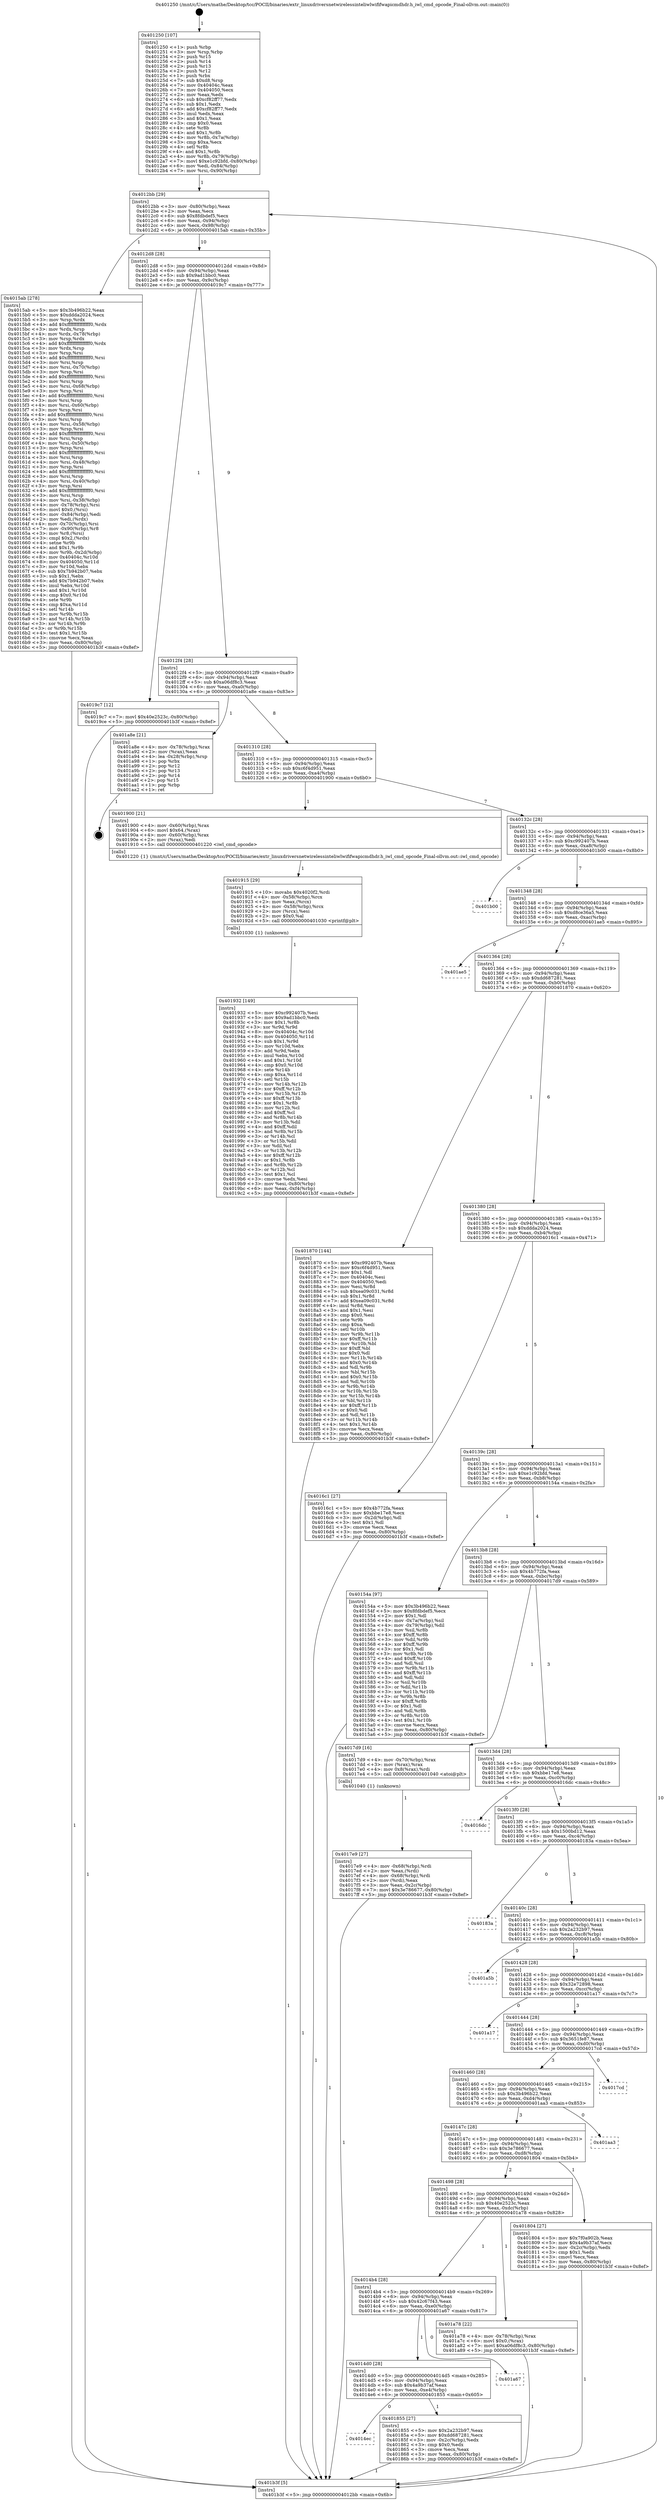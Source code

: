 digraph "0x401250" {
  label = "0x401250 (/mnt/c/Users/mathe/Desktop/tcc/POCII/binaries/extr_linuxdriversnetwirelessinteliwlwififwapicmdhdr.h_iwl_cmd_opcode_Final-ollvm.out::main(0))"
  labelloc = "t"
  node[shape=record]

  Entry [label="",width=0.3,height=0.3,shape=circle,fillcolor=black,style=filled]
  "0x4012bb" [label="{
     0x4012bb [29]\l
     | [instrs]\l
     &nbsp;&nbsp;0x4012bb \<+3\>: mov -0x80(%rbp),%eax\l
     &nbsp;&nbsp;0x4012be \<+2\>: mov %eax,%ecx\l
     &nbsp;&nbsp;0x4012c0 \<+6\>: sub $0x8fdbdef5,%ecx\l
     &nbsp;&nbsp;0x4012c6 \<+6\>: mov %eax,-0x94(%rbp)\l
     &nbsp;&nbsp;0x4012cc \<+6\>: mov %ecx,-0x98(%rbp)\l
     &nbsp;&nbsp;0x4012d2 \<+6\>: je 00000000004015ab \<main+0x35b\>\l
  }"]
  "0x4015ab" [label="{
     0x4015ab [278]\l
     | [instrs]\l
     &nbsp;&nbsp;0x4015ab \<+5\>: mov $0x3b496b22,%eax\l
     &nbsp;&nbsp;0x4015b0 \<+5\>: mov $0xddda2024,%ecx\l
     &nbsp;&nbsp;0x4015b5 \<+3\>: mov %rsp,%rdx\l
     &nbsp;&nbsp;0x4015b8 \<+4\>: add $0xfffffffffffffff0,%rdx\l
     &nbsp;&nbsp;0x4015bc \<+3\>: mov %rdx,%rsp\l
     &nbsp;&nbsp;0x4015bf \<+4\>: mov %rdx,-0x78(%rbp)\l
     &nbsp;&nbsp;0x4015c3 \<+3\>: mov %rsp,%rdx\l
     &nbsp;&nbsp;0x4015c6 \<+4\>: add $0xfffffffffffffff0,%rdx\l
     &nbsp;&nbsp;0x4015ca \<+3\>: mov %rdx,%rsp\l
     &nbsp;&nbsp;0x4015cd \<+3\>: mov %rsp,%rsi\l
     &nbsp;&nbsp;0x4015d0 \<+4\>: add $0xfffffffffffffff0,%rsi\l
     &nbsp;&nbsp;0x4015d4 \<+3\>: mov %rsi,%rsp\l
     &nbsp;&nbsp;0x4015d7 \<+4\>: mov %rsi,-0x70(%rbp)\l
     &nbsp;&nbsp;0x4015db \<+3\>: mov %rsp,%rsi\l
     &nbsp;&nbsp;0x4015de \<+4\>: add $0xfffffffffffffff0,%rsi\l
     &nbsp;&nbsp;0x4015e2 \<+3\>: mov %rsi,%rsp\l
     &nbsp;&nbsp;0x4015e5 \<+4\>: mov %rsi,-0x68(%rbp)\l
     &nbsp;&nbsp;0x4015e9 \<+3\>: mov %rsp,%rsi\l
     &nbsp;&nbsp;0x4015ec \<+4\>: add $0xfffffffffffffff0,%rsi\l
     &nbsp;&nbsp;0x4015f0 \<+3\>: mov %rsi,%rsp\l
     &nbsp;&nbsp;0x4015f3 \<+4\>: mov %rsi,-0x60(%rbp)\l
     &nbsp;&nbsp;0x4015f7 \<+3\>: mov %rsp,%rsi\l
     &nbsp;&nbsp;0x4015fa \<+4\>: add $0xfffffffffffffff0,%rsi\l
     &nbsp;&nbsp;0x4015fe \<+3\>: mov %rsi,%rsp\l
     &nbsp;&nbsp;0x401601 \<+4\>: mov %rsi,-0x58(%rbp)\l
     &nbsp;&nbsp;0x401605 \<+3\>: mov %rsp,%rsi\l
     &nbsp;&nbsp;0x401608 \<+4\>: add $0xfffffffffffffff0,%rsi\l
     &nbsp;&nbsp;0x40160c \<+3\>: mov %rsi,%rsp\l
     &nbsp;&nbsp;0x40160f \<+4\>: mov %rsi,-0x50(%rbp)\l
     &nbsp;&nbsp;0x401613 \<+3\>: mov %rsp,%rsi\l
     &nbsp;&nbsp;0x401616 \<+4\>: add $0xfffffffffffffff0,%rsi\l
     &nbsp;&nbsp;0x40161a \<+3\>: mov %rsi,%rsp\l
     &nbsp;&nbsp;0x40161d \<+4\>: mov %rsi,-0x48(%rbp)\l
     &nbsp;&nbsp;0x401621 \<+3\>: mov %rsp,%rsi\l
     &nbsp;&nbsp;0x401624 \<+4\>: add $0xfffffffffffffff0,%rsi\l
     &nbsp;&nbsp;0x401628 \<+3\>: mov %rsi,%rsp\l
     &nbsp;&nbsp;0x40162b \<+4\>: mov %rsi,-0x40(%rbp)\l
     &nbsp;&nbsp;0x40162f \<+3\>: mov %rsp,%rsi\l
     &nbsp;&nbsp;0x401632 \<+4\>: add $0xfffffffffffffff0,%rsi\l
     &nbsp;&nbsp;0x401636 \<+3\>: mov %rsi,%rsp\l
     &nbsp;&nbsp;0x401639 \<+4\>: mov %rsi,-0x38(%rbp)\l
     &nbsp;&nbsp;0x40163d \<+4\>: mov -0x78(%rbp),%rsi\l
     &nbsp;&nbsp;0x401641 \<+6\>: movl $0x0,(%rsi)\l
     &nbsp;&nbsp;0x401647 \<+6\>: mov -0x84(%rbp),%edi\l
     &nbsp;&nbsp;0x40164d \<+2\>: mov %edi,(%rdx)\l
     &nbsp;&nbsp;0x40164f \<+4\>: mov -0x70(%rbp),%rsi\l
     &nbsp;&nbsp;0x401653 \<+7\>: mov -0x90(%rbp),%r8\l
     &nbsp;&nbsp;0x40165a \<+3\>: mov %r8,(%rsi)\l
     &nbsp;&nbsp;0x40165d \<+3\>: cmpl $0x2,(%rdx)\l
     &nbsp;&nbsp;0x401660 \<+4\>: setne %r9b\l
     &nbsp;&nbsp;0x401664 \<+4\>: and $0x1,%r9b\l
     &nbsp;&nbsp;0x401668 \<+4\>: mov %r9b,-0x2d(%rbp)\l
     &nbsp;&nbsp;0x40166c \<+8\>: mov 0x40404c,%r10d\l
     &nbsp;&nbsp;0x401674 \<+8\>: mov 0x404050,%r11d\l
     &nbsp;&nbsp;0x40167c \<+3\>: mov %r10d,%ebx\l
     &nbsp;&nbsp;0x40167f \<+6\>: sub $0x7b942b07,%ebx\l
     &nbsp;&nbsp;0x401685 \<+3\>: sub $0x1,%ebx\l
     &nbsp;&nbsp;0x401688 \<+6\>: add $0x7b942b07,%ebx\l
     &nbsp;&nbsp;0x40168e \<+4\>: imul %ebx,%r10d\l
     &nbsp;&nbsp;0x401692 \<+4\>: and $0x1,%r10d\l
     &nbsp;&nbsp;0x401696 \<+4\>: cmp $0x0,%r10d\l
     &nbsp;&nbsp;0x40169a \<+4\>: sete %r9b\l
     &nbsp;&nbsp;0x40169e \<+4\>: cmp $0xa,%r11d\l
     &nbsp;&nbsp;0x4016a2 \<+4\>: setl %r14b\l
     &nbsp;&nbsp;0x4016a6 \<+3\>: mov %r9b,%r15b\l
     &nbsp;&nbsp;0x4016a9 \<+3\>: and %r14b,%r15b\l
     &nbsp;&nbsp;0x4016ac \<+3\>: xor %r14b,%r9b\l
     &nbsp;&nbsp;0x4016af \<+3\>: or %r9b,%r15b\l
     &nbsp;&nbsp;0x4016b2 \<+4\>: test $0x1,%r15b\l
     &nbsp;&nbsp;0x4016b6 \<+3\>: cmovne %ecx,%eax\l
     &nbsp;&nbsp;0x4016b9 \<+3\>: mov %eax,-0x80(%rbp)\l
     &nbsp;&nbsp;0x4016bc \<+5\>: jmp 0000000000401b3f \<main+0x8ef\>\l
  }"]
  "0x4012d8" [label="{
     0x4012d8 [28]\l
     | [instrs]\l
     &nbsp;&nbsp;0x4012d8 \<+5\>: jmp 00000000004012dd \<main+0x8d\>\l
     &nbsp;&nbsp;0x4012dd \<+6\>: mov -0x94(%rbp),%eax\l
     &nbsp;&nbsp;0x4012e3 \<+5\>: sub $0x9ad1bbc0,%eax\l
     &nbsp;&nbsp;0x4012e8 \<+6\>: mov %eax,-0x9c(%rbp)\l
     &nbsp;&nbsp;0x4012ee \<+6\>: je 00000000004019c7 \<main+0x777\>\l
  }"]
  Exit [label="",width=0.3,height=0.3,shape=circle,fillcolor=black,style=filled,peripheries=2]
  "0x4019c7" [label="{
     0x4019c7 [12]\l
     | [instrs]\l
     &nbsp;&nbsp;0x4019c7 \<+7\>: movl $0x40e2523c,-0x80(%rbp)\l
     &nbsp;&nbsp;0x4019ce \<+5\>: jmp 0000000000401b3f \<main+0x8ef\>\l
  }"]
  "0x4012f4" [label="{
     0x4012f4 [28]\l
     | [instrs]\l
     &nbsp;&nbsp;0x4012f4 \<+5\>: jmp 00000000004012f9 \<main+0xa9\>\l
     &nbsp;&nbsp;0x4012f9 \<+6\>: mov -0x94(%rbp),%eax\l
     &nbsp;&nbsp;0x4012ff \<+5\>: sub $0xa06df8c3,%eax\l
     &nbsp;&nbsp;0x401304 \<+6\>: mov %eax,-0xa0(%rbp)\l
     &nbsp;&nbsp;0x40130a \<+6\>: je 0000000000401a8e \<main+0x83e\>\l
  }"]
  "0x401932" [label="{
     0x401932 [149]\l
     | [instrs]\l
     &nbsp;&nbsp;0x401932 \<+5\>: mov $0xc992407b,%esi\l
     &nbsp;&nbsp;0x401937 \<+5\>: mov $0x9ad1bbc0,%edx\l
     &nbsp;&nbsp;0x40193c \<+3\>: mov $0x1,%r8b\l
     &nbsp;&nbsp;0x40193f \<+3\>: xor %r9d,%r9d\l
     &nbsp;&nbsp;0x401942 \<+8\>: mov 0x40404c,%r10d\l
     &nbsp;&nbsp;0x40194a \<+8\>: mov 0x404050,%r11d\l
     &nbsp;&nbsp;0x401952 \<+4\>: sub $0x1,%r9d\l
     &nbsp;&nbsp;0x401956 \<+3\>: mov %r10d,%ebx\l
     &nbsp;&nbsp;0x401959 \<+3\>: add %r9d,%ebx\l
     &nbsp;&nbsp;0x40195c \<+4\>: imul %ebx,%r10d\l
     &nbsp;&nbsp;0x401960 \<+4\>: and $0x1,%r10d\l
     &nbsp;&nbsp;0x401964 \<+4\>: cmp $0x0,%r10d\l
     &nbsp;&nbsp;0x401968 \<+4\>: sete %r14b\l
     &nbsp;&nbsp;0x40196c \<+4\>: cmp $0xa,%r11d\l
     &nbsp;&nbsp;0x401970 \<+4\>: setl %r15b\l
     &nbsp;&nbsp;0x401974 \<+3\>: mov %r14b,%r12b\l
     &nbsp;&nbsp;0x401977 \<+4\>: xor $0xff,%r12b\l
     &nbsp;&nbsp;0x40197b \<+3\>: mov %r15b,%r13b\l
     &nbsp;&nbsp;0x40197e \<+4\>: xor $0xff,%r13b\l
     &nbsp;&nbsp;0x401982 \<+4\>: xor $0x1,%r8b\l
     &nbsp;&nbsp;0x401986 \<+3\>: mov %r12b,%cl\l
     &nbsp;&nbsp;0x401989 \<+3\>: and $0xff,%cl\l
     &nbsp;&nbsp;0x40198c \<+3\>: and %r8b,%r14b\l
     &nbsp;&nbsp;0x40198f \<+3\>: mov %r13b,%dil\l
     &nbsp;&nbsp;0x401992 \<+4\>: and $0xff,%dil\l
     &nbsp;&nbsp;0x401996 \<+3\>: and %r8b,%r15b\l
     &nbsp;&nbsp;0x401999 \<+3\>: or %r14b,%cl\l
     &nbsp;&nbsp;0x40199c \<+3\>: or %r15b,%dil\l
     &nbsp;&nbsp;0x40199f \<+3\>: xor %dil,%cl\l
     &nbsp;&nbsp;0x4019a2 \<+3\>: or %r13b,%r12b\l
     &nbsp;&nbsp;0x4019a5 \<+4\>: xor $0xff,%r12b\l
     &nbsp;&nbsp;0x4019a9 \<+4\>: or $0x1,%r8b\l
     &nbsp;&nbsp;0x4019ad \<+3\>: and %r8b,%r12b\l
     &nbsp;&nbsp;0x4019b0 \<+3\>: or %r12b,%cl\l
     &nbsp;&nbsp;0x4019b3 \<+3\>: test $0x1,%cl\l
     &nbsp;&nbsp;0x4019b6 \<+3\>: cmovne %edx,%esi\l
     &nbsp;&nbsp;0x4019b9 \<+3\>: mov %esi,-0x80(%rbp)\l
     &nbsp;&nbsp;0x4019bc \<+6\>: mov %eax,-0xf4(%rbp)\l
     &nbsp;&nbsp;0x4019c2 \<+5\>: jmp 0000000000401b3f \<main+0x8ef\>\l
  }"]
  "0x401a8e" [label="{
     0x401a8e [21]\l
     | [instrs]\l
     &nbsp;&nbsp;0x401a8e \<+4\>: mov -0x78(%rbp),%rax\l
     &nbsp;&nbsp;0x401a92 \<+2\>: mov (%rax),%eax\l
     &nbsp;&nbsp;0x401a94 \<+4\>: lea -0x28(%rbp),%rsp\l
     &nbsp;&nbsp;0x401a98 \<+1\>: pop %rbx\l
     &nbsp;&nbsp;0x401a99 \<+2\>: pop %r12\l
     &nbsp;&nbsp;0x401a9b \<+2\>: pop %r13\l
     &nbsp;&nbsp;0x401a9d \<+2\>: pop %r14\l
     &nbsp;&nbsp;0x401a9f \<+2\>: pop %r15\l
     &nbsp;&nbsp;0x401aa1 \<+1\>: pop %rbp\l
     &nbsp;&nbsp;0x401aa2 \<+1\>: ret\l
  }"]
  "0x401310" [label="{
     0x401310 [28]\l
     | [instrs]\l
     &nbsp;&nbsp;0x401310 \<+5\>: jmp 0000000000401315 \<main+0xc5\>\l
     &nbsp;&nbsp;0x401315 \<+6\>: mov -0x94(%rbp),%eax\l
     &nbsp;&nbsp;0x40131b \<+5\>: sub $0xc6f4d951,%eax\l
     &nbsp;&nbsp;0x401320 \<+6\>: mov %eax,-0xa4(%rbp)\l
     &nbsp;&nbsp;0x401326 \<+6\>: je 0000000000401900 \<main+0x6b0\>\l
  }"]
  "0x401915" [label="{
     0x401915 [29]\l
     | [instrs]\l
     &nbsp;&nbsp;0x401915 \<+10\>: movabs $0x4020f2,%rdi\l
     &nbsp;&nbsp;0x40191f \<+4\>: mov -0x58(%rbp),%rcx\l
     &nbsp;&nbsp;0x401923 \<+2\>: mov %eax,(%rcx)\l
     &nbsp;&nbsp;0x401925 \<+4\>: mov -0x58(%rbp),%rcx\l
     &nbsp;&nbsp;0x401929 \<+2\>: mov (%rcx),%esi\l
     &nbsp;&nbsp;0x40192b \<+2\>: mov $0x0,%al\l
     &nbsp;&nbsp;0x40192d \<+5\>: call 0000000000401030 \<printf@plt\>\l
     | [calls]\l
     &nbsp;&nbsp;0x401030 \{1\} (unknown)\l
  }"]
  "0x401900" [label="{
     0x401900 [21]\l
     | [instrs]\l
     &nbsp;&nbsp;0x401900 \<+4\>: mov -0x60(%rbp),%rax\l
     &nbsp;&nbsp;0x401904 \<+6\>: movl $0x64,(%rax)\l
     &nbsp;&nbsp;0x40190a \<+4\>: mov -0x60(%rbp),%rax\l
     &nbsp;&nbsp;0x40190e \<+2\>: mov (%rax),%edi\l
     &nbsp;&nbsp;0x401910 \<+5\>: call 0000000000401220 \<iwl_cmd_opcode\>\l
     | [calls]\l
     &nbsp;&nbsp;0x401220 \{1\} (/mnt/c/Users/mathe/Desktop/tcc/POCII/binaries/extr_linuxdriversnetwirelessinteliwlwififwapicmdhdr.h_iwl_cmd_opcode_Final-ollvm.out::iwl_cmd_opcode)\l
  }"]
  "0x40132c" [label="{
     0x40132c [28]\l
     | [instrs]\l
     &nbsp;&nbsp;0x40132c \<+5\>: jmp 0000000000401331 \<main+0xe1\>\l
     &nbsp;&nbsp;0x401331 \<+6\>: mov -0x94(%rbp),%eax\l
     &nbsp;&nbsp;0x401337 \<+5\>: sub $0xc992407b,%eax\l
     &nbsp;&nbsp;0x40133c \<+6\>: mov %eax,-0xa8(%rbp)\l
     &nbsp;&nbsp;0x401342 \<+6\>: je 0000000000401b00 \<main+0x8b0\>\l
  }"]
  "0x4014ec" [label="{
     0x4014ec\l
  }", style=dashed]
  "0x401b00" [label="{
     0x401b00\l
  }", style=dashed]
  "0x401348" [label="{
     0x401348 [28]\l
     | [instrs]\l
     &nbsp;&nbsp;0x401348 \<+5\>: jmp 000000000040134d \<main+0xfd\>\l
     &nbsp;&nbsp;0x40134d \<+6\>: mov -0x94(%rbp),%eax\l
     &nbsp;&nbsp;0x401353 \<+5\>: sub $0xd8ce36a5,%eax\l
     &nbsp;&nbsp;0x401358 \<+6\>: mov %eax,-0xac(%rbp)\l
     &nbsp;&nbsp;0x40135e \<+6\>: je 0000000000401ae5 \<main+0x895\>\l
  }"]
  "0x401855" [label="{
     0x401855 [27]\l
     | [instrs]\l
     &nbsp;&nbsp;0x401855 \<+5\>: mov $0x2a232b97,%eax\l
     &nbsp;&nbsp;0x40185a \<+5\>: mov $0xdd687281,%ecx\l
     &nbsp;&nbsp;0x40185f \<+3\>: mov -0x2c(%rbp),%edx\l
     &nbsp;&nbsp;0x401862 \<+3\>: cmp $0x0,%edx\l
     &nbsp;&nbsp;0x401865 \<+3\>: cmove %ecx,%eax\l
     &nbsp;&nbsp;0x401868 \<+3\>: mov %eax,-0x80(%rbp)\l
     &nbsp;&nbsp;0x40186b \<+5\>: jmp 0000000000401b3f \<main+0x8ef\>\l
  }"]
  "0x401ae5" [label="{
     0x401ae5\l
  }", style=dashed]
  "0x401364" [label="{
     0x401364 [28]\l
     | [instrs]\l
     &nbsp;&nbsp;0x401364 \<+5\>: jmp 0000000000401369 \<main+0x119\>\l
     &nbsp;&nbsp;0x401369 \<+6\>: mov -0x94(%rbp),%eax\l
     &nbsp;&nbsp;0x40136f \<+5\>: sub $0xdd687281,%eax\l
     &nbsp;&nbsp;0x401374 \<+6\>: mov %eax,-0xb0(%rbp)\l
     &nbsp;&nbsp;0x40137a \<+6\>: je 0000000000401870 \<main+0x620\>\l
  }"]
  "0x4014d0" [label="{
     0x4014d0 [28]\l
     | [instrs]\l
     &nbsp;&nbsp;0x4014d0 \<+5\>: jmp 00000000004014d5 \<main+0x285\>\l
     &nbsp;&nbsp;0x4014d5 \<+6\>: mov -0x94(%rbp),%eax\l
     &nbsp;&nbsp;0x4014db \<+5\>: sub $0x4a9b37af,%eax\l
     &nbsp;&nbsp;0x4014e0 \<+6\>: mov %eax,-0xe4(%rbp)\l
     &nbsp;&nbsp;0x4014e6 \<+6\>: je 0000000000401855 \<main+0x605\>\l
  }"]
  "0x401870" [label="{
     0x401870 [144]\l
     | [instrs]\l
     &nbsp;&nbsp;0x401870 \<+5\>: mov $0xc992407b,%eax\l
     &nbsp;&nbsp;0x401875 \<+5\>: mov $0xc6f4d951,%ecx\l
     &nbsp;&nbsp;0x40187a \<+2\>: mov $0x1,%dl\l
     &nbsp;&nbsp;0x40187c \<+7\>: mov 0x40404c,%esi\l
     &nbsp;&nbsp;0x401883 \<+7\>: mov 0x404050,%edi\l
     &nbsp;&nbsp;0x40188a \<+3\>: mov %esi,%r8d\l
     &nbsp;&nbsp;0x40188d \<+7\>: sub $0xea09c031,%r8d\l
     &nbsp;&nbsp;0x401894 \<+4\>: sub $0x1,%r8d\l
     &nbsp;&nbsp;0x401898 \<+7\>: add $0xea09c031,%r8d\l
     &nbsp;&nbsp;0x40189f \<+4\>: imul %r8d,%esi\l
     &nbsp;&nbsp;0x4018a3 \<+3\>: and $0x1,%esi\l
     &nbsp;&nbsp;0x4018a6 \<+3\>: cmp $0x0,%esi\l
     &nbsp;&nbsp;0x4018a9 \<+4\>: sete %r9b\l
     &nbsp;&nbsp;0x4018ad \<+3\>: cmp $0xa,%edi\l
     &nbsp;&nbsp;0x4018b0 \<+4\>: setl %r10b\l
     &nbsp;&nbsp;0x4018b4 \<+3\>: mov %r9b,%r11b\l
     &nbsp;&nbsp;0x4018b7 \<+4\>: xor $0xff,%r11b\l
     &nbsp;&nbsp;0x4018bb \<+3\>: mov %r10b,%bl\l
     &nbsp;&nbsp;0x4018be \<+3\>: xor $0xff,%bl\l
     &nbsp;&nbsp;0x4018c1 \<+3\>: xor $0x0,%dl\l
     &nbsp;&nbsp;0x4018c4 \<+3\>: mov %r11b,%r14b\l
     &nbsp;&nbsp;0x4018c7 \<+4\>: and $0x0,%r14b\l
     &nbsp;&nbsp;0x4018cb \<+3\>: and %dl,%r9b\l
     &nbsp;&nbsp;0x4018ce \<+3\>: mov %bl,%r15b\l
     &nbsp;&nbsp;0x4018d1 \<+4\>: and $0x0,%r15b\l
     &nbsp;&nbsp;0x4018d5 \<+3\>: and %dl,%r10b\l
     &nbsp;&nbsp;0x4018d8 \<+3\>: or %r9b,%r14b\l
     &nbsp;&nbsp;0x4018db \<+3\>: or %r10b,%r15b\l
     &nbsp;&nbsp;0x4018de \<+3\>: xor %r15b,%r14b\l
     &nbsp;&nbsp;0x4018e1 \<+3\>: or %bl,%r11b\l
     &nbsp;&nbsp;0x4018e4 \<+4\>: xor $0xff,%r11b\l
     &nbsp;&nbsp;0x4018e8 \<+3\>: or $0x0,%dl\l
     &nbsp;&nbsp;0x4018eb \<+3\>: and %dl,%r11b\l
     &nbsp;&nbsp;0x4018ee \<+3\>: or %r11b,%r14b\l
     &nbsp;&nbsp;0x4018f1 \<+4\>: test $0x1,%r14b\l
     &nbsp;&nbsp;0x4018f5 \<+3\>: cmovne %ecx,%eax\l
     &nbsp;&nbsp;0x4018f8 \<+3\>: mov %eax,-0x80(%rbp)\l
     &nbsp;&nbsp;0x4018fb \<+5\>: jmp 0000000000401b3f \<main+0x8ef\>\l
  }"]
  "0x401380" [label="{
     0x401380 [28]\l
     | [instrs]\l
     &nbsp;&nbsp;0x401380 \<+5\>: jmp 0000000000401385 \<main+0x135\>\l
     &nbsp;&nbsp;0x401385 \<+6\>: mov -0x94(%rbp),%eax\l
     &nbsp;&nbsp;0x40138b \<+5\>: sub $0xddda2024,%eax\l
     &nbsp;&nbsp;0x401390 \<+6\>: mov %eax,-0xb4(%rbp)\l
     &nbsp;&nbsp;0x401396 \<+6\>: je 00000000004016c1 \<main+0x471\>\l
  }"]
  "0x401a67" [label="{
     0x401a67\l
  }", style=dashed]
  "0x4016c1" [label="{
     0x4016c1 [27]\l
     | [instrs]\l
     &nbsp;&nbsp;0x4016c1 \<+5\>: mov $0x4b772fa,%eax\l
     &nbsp;&nbsp;0x4016c6 \<+5\>: mov $0xbbe17e8,%ecx\l
     &nbsp;&nbsp;0x4016cb \<+3\>: mov -0x2d(%rbp),%dl\l
     &nbsp;&nbsp;0x4016ce \<+3\>: test $0x1,%dl\l
     &nbsp;&nbsp;0x4016d1 \<+3\>: cmovne %ecx,%eax\l
     &nbsp;&nbsp;0x4016d4 \<+3\>: mov %eax,-0x80(%rbp)\l
     &nbsp;&nbsp;0x4016d7 \<+5\>: jmp 0000000000401b3f \<main+0x8ef\>\l
  }"]
  "0x40139c" [label="{
     0x40139c [28]\l
     | [instrs]\l
     &nbsp;&nbsp;0x40139c \<+5\>: jmp 00000000004013a1 \<main+0x151\>\l
     &nbsp;&nbsp;0x4013a1 \<+6\>: mov -0x94(%rbp),%eax\l
     &nbsp;&nbsp;0x4013a7 \<+5\>: sub $0xe1c92bfd,%eax\l
     &nbsp;&nbsp;0x4013ac \<+6\>: mov %eax,-0xb8(%rbp)\l
     &nbsp;&nbsp;0x4013b2 \<+6\>: je 000000000040154a \<main+0x2fa\>\l
  }"]
  "0x4014b4" [label="{
     0x4014b4 [28]\l
     | [instrs]\l
     &nbsp;&nbsp;0x4014b4 \<+5\>: jmp 00000000004014b9 \<main+0x269\>\l
     &nbsp;&nbsp;0x4014b9 \<+6\>: mov -0x94(%rbp),%eax\l
     &nbsp;&nbsp;0x4014bf \<+5\>: sub $0x42c67f43,%eax\l
     &nbsp;&nbsp;0x4014c4 \<+6\>: mov %eax,-0xe0(%rbp)\l
     &nbsp;&nbsp;0x4014ca \<+6\>: je 0000000000401a67 \<main+0x817\>\l
  }"]
  "0x40154a" [label="{
     0x40154a [97]\l
     | [instrs]\l
     &nbsp;&nbsp;0x40154a \<+5\>: mov $0x3b496b22,%eax\l
     &nbsp;&nbsp;0x40154f \<+5\>: mov $0x8fdbdef5,%ecx\l
     &nbsp;&nbsp;0x401554 \<+2\>: mov $0x1,%dl\l
     &nbsp;&nbsp;0x401556 \<+4\>: mov -0x7a(%rbp),%sil\l
     &nbsp;&nbsp;0x40155a \<+4\>: mov -0x79(%rbp),%dil\l
     &nbsp;&nbsp;0x40155e \<+3\>: mov %sil,%r8b\l
     &nbsp;&nbsp;0x401561 \<+4\>: xor $0xff,%r8b\l
     &nbsp;&nbsp;0x401565 \<+3\>: mov %dil,%r9b\l
     &nbsp;&nbsp;0x401568 \<+4\>: xor $0xff,%r9b\l
     &nbsp;&nbsp;0x40156c \<+3\>: xor $0x1,%dl\l
     &nbsp;&nbsp;0x40156f \<+3\>: mov %r8b,%r10b\l
     &nbsp;&nbsp;0x401572 \<+4\>: and $0xff,%r10b\l
     &nbsp;&nbsp;0x401576 \<+3\>: and %dl,%sil\l
     &nbsp;&nbsp;0x401579 \<+3\>: mov %r9b,%r11b\l
     &nbsp;&nbsp;0x40157c \<+4\>: and $0xff,%r11b\l
     &nbsp;&nbsp;0x401580 \<+3\>: and %dl,%dil\l
     &nbsp;&nbsp;0x401583 \<+3\>: or %sil,%r10b\l
     &nbsp;&nbsp;0x401586 \<+3\>: or %dil,%r11b\l
     &nbsp;&nbsp;0x401589 \<+3\>: xor %r11b,%r10b\l
     &nbsp;&nbsp;0x40158c \<+3\>: or %r9b,%r8b\l
     &nbsp;&nbsp;0x40158f \<+4\>: xor $0xff,%r8b\l
     &nbsp;&nbsp;0x401593 \<+3\>: or $0x1,%dl\l
     &nbsp;&nbsp;0x401596 \<+3\>: and %dl,%r8b\l
     &nbsp;&nbsp;0x401599 \<+3\>: or %r8b,%r10b\l
     &nbsp;&nbsp;0x40159c \<+4\>: test $0x1,%r10b\l
     &nbsp;&nbsp;0x4015a0 \<+3\>: cmovne %ecx,%eax\l
     &nbsp;&nbsp;0x4015a3 \<+3\>: mov %eax,-0x80(%rbp)\l
     &nbsp;&nbsp;0x4015a6 \<+5\>: jmp 0000000000401b3f \<main+0x8ef\>\l
  }"]
  "0x4013b8" [label="{
     0x4013b8 [28]\l
     | [instrs]\l
     &nbsp;&nbsp;0x4013b8 \<+5\>: jmp 00000000004013bd \<main+0x16d\>\l
     &nbsp;&nbsp;0x4013bd \<+6\>: mov -0x94(%rbp),%eax\l
     &nbsp;&nbsp;0x4013c3 \<+5\>: sub $0x4b772fa,%eax\l
     &nbsp;&nbsp;0x4013c8 \<+6\>: mov %eax,-0xbc(%rbp)\l
     &nbsp;&nbsp;0x4013ce \<+6\>: je 00000000004017d9 \<main+0x589\>\l
  }"]
  "0x401b3f" [label="{
     0x401b3f [5]\l
     | [instrs]\l
     &nbsp;&nbsp;0x401b3f \<+5\>: jmp 00000000004012bb \<main+0x6b\>\l
  }"]
  "0x401250" [label="{
     0x401250 [107]\l
     | [instrs]\l
     &nbsp;&nbsp;0x401250 \<+1\>: push %rbp\l
     &nbsp;&nbsp;0x401251 \<+3\>: mov %rsp,%rbp\l
     &nbsp;&nbsp;0x401254 \<+2\>: push %r15\l
     &nbsp;&nbsp;0x401256 \<+2\>: push %r14\l
     &nbsp;&nbsp;0x401258 \<+2\>: push %r13\l
     &nbsp;&nbsp;0x40125a \<+2\>: push %r12\l
     &nbsp;&nbsp;0x40125c \<+1\>: push %rbx\l
     &nbsp;&nbsp;0x40125d \<+7\>: sub $0xd8,%rsp\l
     &nbsp;&nbsp;0x401264 \<+7\>: mov 0x40404c,%eax\l
     &nbsp;&nbsp;0x40126b \<+7\>: mov 0x404050,%ecx\l
     &nbsp;&nbsp;0x401272 \<+2\>: mov %eax,%edx\l
     &nbsp;&nbsp;0x401274 \<+6\>: sub $0xcf82ff77,%edx\l
     &nbsp;&nbsp;0x40127a \<+3\>: sub $0x1,%edx\l
     &nbsp;&nbsp;0x40127d \<+6\>: add $0xcf82ff77,%edx\l
     &nbsp;&nbsp;0x401283 \<+3\>: imul %edx,%eax\l
     &nbsp;&nbsp;0x401286 \<+3\>: and $0x1,%eax\l
     &nbsp;&nbsp;0x401289 \<+3\>: cmp $0x0,%eax\l
     &nbsp;&nbsp;0x40128c \<+4\>: sete %r8b\l
     &nbsp;&nbsp;0x401290 \<+4\>: and $0x1,%r8b\l
     &nbsp;&nbsp;0x401294 \<+4\>: mov %r8b,-0x7a(%rbp)\l
     &nbsp;&nbsp;0x401298 \<+3\>: cmp $0xa,%ecx\l
     &nbsp;&nbsp;0x40129b \<+4\>: setl %r8b\l
     &nbsp;&nbsp;0x40129f \<+4\>: and $0x1,%r8b\l
     &nbsp;&nbsp;0x4012a3 \<+4\>: mov %r8b,-0x79(%rbp)\l
     &nbsp;&nbsp;0x4012a7 \<+7\>: movl $0xe1c92bfd,-0x80(%rbp)\l
     &nbsp;&nbsp;0x4012ae \<+6\>: mov %edi,-0x84(%rbp)\l
     &nbsp;&nbsp;0x4012b4 \<+7\>: mov %rsi,-0x90(%rbp)\l
  }"]
  "0x401a78" [label="{
     0x401a78 [22]\l
     | [instrs]\l
     &nbsp;&nbsp;0x401a78 \<+4\>: mov -0x78(%rbp),%rax\l
     &nbsp;&nbsp;0x401a7c \<+6\>: movl $0x0,(%rax)\l
     &nbsp;&nbsp;0x401a82 \<+7\>: movl $0xa06df8c3,-0x80(%rbp)\l
     &nbsp;&nbsp;0x401a89 \<+5\>: jmp 0000000000401b3f \<main+0x8ef\>\l
  }"]
  "0x401498" [label="{
     0x401498 [28]\l
     | [instrs]\l
     &nbsp;&nbsp;0x401498 \<+5\>: jmp 000000000040149d \<main+0x24d\>\l
     &nbsp;&nbsp;0x40149d \<+6\>: mov -0x94(%rbp),%eax\l
     &nbsp;&nbsp;0x4014a3 \<+5\>: sub $0x40e2523c,%eax\l
     &nbsp;&nbsp;0x4014a8 \<+6\>: mov %eax,-0xdc(%rbp)\l
     &nbsp;&nbsp;0x4014ae \<+6\>: je 0000000000401a78 \<main+0x828\>\l
  }"]
  "0x4017d9" [label="{
     0x4017d9 [16]\l
     | [instrs]\l
     &nbsp;&nbsp;0x4017d9 \<+4\>: mov -0x70(%rbp),%rax\l
     &nbsp;&nbsp;0x4017dd \<+3\>: mov (%rax),%rax\l
     &nbsp;&nbsp;0x4017e0 \<+4\>: mov 0x8(%rax),%rdi\l
     &nbsp;&nbsp;0x4017e4 \<+5\>: call 0000000000401040 \<atoi@plt\>\l
     | [calls]\l
     &nbsp;&nbsp;0x401040 \{1\} (unknown)\l
  }"]
  "0x4013d4" [label="{
     0x4013d4 [28]\l
     | [instrs]\l
     &nbsp;&nbsp;0x4013d4 \<+5\>: jmp 00000000004013d9 \<main+0x189\>\l
     &nbsp;&nbsp;0x4013d9 \<+6\>: mov -0x94(%rbp),%eax\l
     &nbsp;&nbsp;0x4013df \<+5\>: sub $0xbbe17e8,%eax\l
     &nbsp;&nbsp;0x4013e4 \<+6\>: mov %eax,-0xc0(%rbp)\l
     &nbsp;&nbsp;0x4013ea \<+6\>: je 00000000004016dc \<main+0x48c\>\l
  }"]
  "0x4017e9" [label="{
     0x4017e9 [27]\l
     | [instrs]\l
     &nbsp;&nbsp;0x4017e9 \<+4\>: mov -0x68(%rbp),%rdi\l
     &nbsp;&nbsp;0x4017ed \<+2\>: mov %eax,(%rdi)\l
     &nbsp;&nbsp;0x4017ef \<+4\>: mov -0x68(%rbp),%rdi\l
     &nbsp;&nbsp;0x4017f3 \<+2\>: mov (%rdi),%eax\l
     &nbsp;&nbsp;0x4017f5 \<+3\>: mov %eax,-0x2c(%rbp)\l
     &nbsp;&nbsp;0x4017f8 \<+7\>: movl $0x3e786677,-0x80(%rbp)\l
     &nbsp;&nbsp;0x4017ff \<+5\>: jmp 0000000000401b3f \<main+0x8ef\>\l
  }"]
  "0x401804" [label="{
     0x401804 [27]\l
     | [instrs]\l
     &nbsp;&nbsp;0x401804 \<+5\>: mov $0x7f0a902b,%eax\l
     &nbsp;&nbsp;0x401809 \<+5\>: mov $0x4a9b37af,%ecx\l
     &nbsp;&nbsp;0x40180e \<+3\>: mov -0x2c(%rbp),%edx\l
     &nbsp;&nbsp;0x401811 \<+3\>: cmp $0x1,%edx\l
     &nbsp;&nbsp;0x401814 \<+3\>: cmovl %ecx,%eax\l
     &nbsp;&nbsp;0x401817 \<+3\>: mov %eax,-0x80(%rbp)\l
     &nbsp;&nbsp;0x40181a \<+5\>: jmp 0000000000401b3f \<main+0x8ef\>\l
  }"]
  "0x4016dc" [label="{
     0x4016dc\l
  }", style=dashed]
  "0x4013f0" [label="{
     0x4013f0 [28]\l
     | [instrs]\l
     &nbsp;&nbsp;0x4013f0 \<+5\>: jmp 00000000004013f5 \<main+0x1a5\>\l
     &nbsp;&nbsp;0x4013f5 \<+6\>: mov -0x94(%rbp),%eax\l
     &nbsp;&nbsp;0x4013fb \<+5\>: sub $0x1500bd12,%eax\l
     &nbsp;&nbsp;0x401400 \<+6\>: mov %eax,-0xc4(%rbp)\l
     &nbsp;&nbsp;0x401406 \<+6\>: je 000000000040183a \<main+0x5ea\>\l
  }"]
  "0x40147c" [label="{
     0x40147c [28]\l
     | [instrs]\l
     &nbsp;&nbsp;0x40147c \<+5\>: jmp 0000000000401481 \<main+0x231\>\l
     &nbsp;&nbsp;0x401481 \<+6\>: mov -0x94(%rbp),%eax\l
     &nbsp;&nbsp;0x401487 \<+5\>: sub $0x3e786677,%eax\l
     &nbsp;&nbsp;0x40148c \<+6\>: mov %eax,-0xd8(%rbp)\l
     &nbsp;&nbsp;0x401492 \<+6\>: je 0000000000401804 \<main+0x5b4\>\l
  }"]
  "0x40183a" [label="{
     0x40183a\l
  }", style=dashed]
  "0x40140c" [label="{
     0x40140c [28]\l
     | [instrs]\l
     &nbsp;&nbsp;0x40140c \<+5\>: jmp 0000000000401411 \<main+0x1c1\>\l
     &nbsp;&nbsp;0x401411 \<+6\>: mov -0x94(%rbp),%eax\l
     &nbsp;&nbsp;0x401417 \<+5\>: sub $0x2a232b97,%eax\l
     &nbsp;&nbsp;0x40141c \<+6\>: mov %eax,-0xc8(%rbp)\l
     &nbsp;&nbsp;0x401422 \<+6\>: je 0000000000401a5b \<main+0x80b\>\l
  }"]
  "0x401aa3" [label="{
     0x401aa3\l
  }", style=dashed]
  "0x401a5b" [label="{
     0x401a5b\l
  }", style=dashed]
  "0x401428" [label="{
     0x401428 [28]\l
     | [instrs]\l
     &nbsp;&nbsp;0x401428 \<+5\>: jmp 000000000040142d \<main+0x1dd\>\l
     &nbsp;&nbsp;0x40142d \<+6\>: mov -0x94(%rbp),%eax\l
     &nbsp;&nbsp;0x401433 \<+5\>: sub $0x32e72898,%eax\l
     &nbsp;&nbsp;0x401438 \<+6\>: mov %eax,-0xcc(%rbp)\l
     &nbsp;&nbsp;0x40143e \<+6\>: je 0000000000401a17 \<main+0x7c7\>\l
  }"]
  "0x401460" [label="{
     0x401460 [28]\l
     | [instrs]\l
     &nbsp;&nbsp;0x401460 \<+5\>: jmp 0000000000401465 \<main+0x215\>\l
     &nbsp;&nbsp;0x401465 \<+6\>: mov -0x94(%rbp),%eax\l
     &nbsp;&nbsp;0x40146b \<+5\>: sub $0x3b496b22,%eax\l
     &nbsp;&nbsp;0x401470 \<+6\>: mov %eax,-0xd4(%rbp)\l
     &nbsp;&nbsp;0x401476 \<+6\>: je 0000000000401aa3 \<main+0x853\>\l
  }"]
  "0x401a17" [label="{
     0x401a17\l
  }", style=dashed]
  "0x401444" [label="{
     0x401444 [28]\l
     | [instrs]\l
     &nbsp;&nbsp;0x401444 \<+5\>: jmp 0000000000401449 \<main+0x1f9\>\l
     &nbsp;&nbsp;0x401449 \<+6\>: mov -0x94(%rbp),%eax\l
     &nbsp;&nbsp;0x40144f \<+5\>: sub $0x3651fe87,%eax\l
     &nbsp;&nbsp;0x401454 \<+6\>: mov %eax,-0xd0(%rbp)\l
     &nbsp;&nbsp;0x40145a \<+6\>: je 00000000004017cd \<main+0x57d\>\l
  }"]
  "0x4017cd" [label="{
     0x4017cd\l
  }", style=dashed]
  Entry -> "0x401250" [label=" 1"]
  "0x4012bb" -> "0x4015ab" [label=" 1"]
  "0x4012bb" -> "0x4012d8" [label=" 10"]
  "0x401a8e" -> Exit [label=" 1"]
  "0x4012d8" -> "0x4019c7" [label=" 1"]
  "0x4012d8" -> "0x4012f4" [label=" 9"]
  "0x401a78" -> "0x401b3f" [label=" 1"]
  "0x4012f4" -> "0x401a8e" [label=" 1"]
  "0x4012f4" -> "0x401310" [label=" 8"]
  "0x4019c7" -> "0x401b3f" [label=" 1"]
  "0x401310" -> "0x401900" [label=" 1"]
  "0x401310" -> "0x40132c" [label=" 7"]
  "0x401932" -> "0x401b3f" [label=" 1"]
  "0x40132c" -> "0x401b00" [label=" 0"]
  "0x40132c" -> "0x401348" [label=" 7"]
  "0x401915" -> "0x401932" [label=" 1"]
  "0x401348" -> "0x401ae5" [label=" 0"]
  "0x401348" -> "0x401364" [label=" 7"]
  "0x401900" -> "0x401915" [label=" 1"]
  "0x401364" -> "0x401870" [label=" 1"]
  "0x401364" -> "0x401380" [label=" 6"]
  "0x401855" -> "0x401b3f" [label=" 1"]
  "0x401380" -> "0x4016c1" [label=" 1"]
  "0x401380" -> "0x40139c" [label=" 5"]
  "0x4014d0" -> "0x4014ec" [label=" 0"]
  "0x40139c" -> "0x40154a" [label=" 1"]
  "0x40139c" -> "0x4013b8" [label=" 4"]
  "0x40154a" -> "0x401b3f" [label=" 1"]
  "0x401250" -> "0x4012bb" [label=" 1"]
  "0x401b3f" -> "0x4012bb" [label=" 10"]
  "0x401870" -> "0x401b3f" [label=" 1"]
  "0x4015ab" -> "0x401b3f" [label=" 1"]
  "0x4016c1" -> "0x401b3f" [label=" 1"]
  "0x4014b4" -> "0x4014d0" [label=" 1"]
  "0x4013b8" -> "0x4017d9" [label=" 1"]
  "0x4013b8" -> "0x4013d4" [label=" 3"]
  "0x4017d9" -> "0x4017e9" [label=" 1"]
  "0x4017e9" -> "0x401b3f" [label=" 1"]
  "0x4014d0" -> "0x401855" [label=" 1"]
  "0x4013d4" -> "0x4016dc" [label=" 0"]
  "0x4013d4" -> "0x4013f0" [label=" 3"]
  "0x401498" -> "0x4014b4" [label=" 1"]
  "0x4013f0" -> "0x40183a" [label=" 0"]
  "0x4013f0" -> "0x40140c" [label=" 3"]
  "0x4014b4" -> "0x401a67" [label=" 0"]
  "0x40140c" -> "0x401a5b" [label=" 0"]
  "0x40140c" -> "0x401428" [label=" 3"]
  "0x401804" -> "0x401b3f" [label=" 1"]
  "0x401428" -> "0x401a17" [label=" 0"]
  "0x401428" -> "0x401444" [label=" 3"]
  "0x40147c" -> "0x401804" [label=" 1"]
  "0x401444" -> "0x4017cd" [label=" 0"]
  "0x401444" -> "0x401460" [label=" 3"]
  "0x40147c" -> "0x401498" [label=" 2"]
  "0x401460" -> "0x401aa3" [label=" 0"]
  "0x401460" -> "0x40147c" [label=" 3"]
  "0x401498" -> "0x401a78" [label=" 1"]
}
